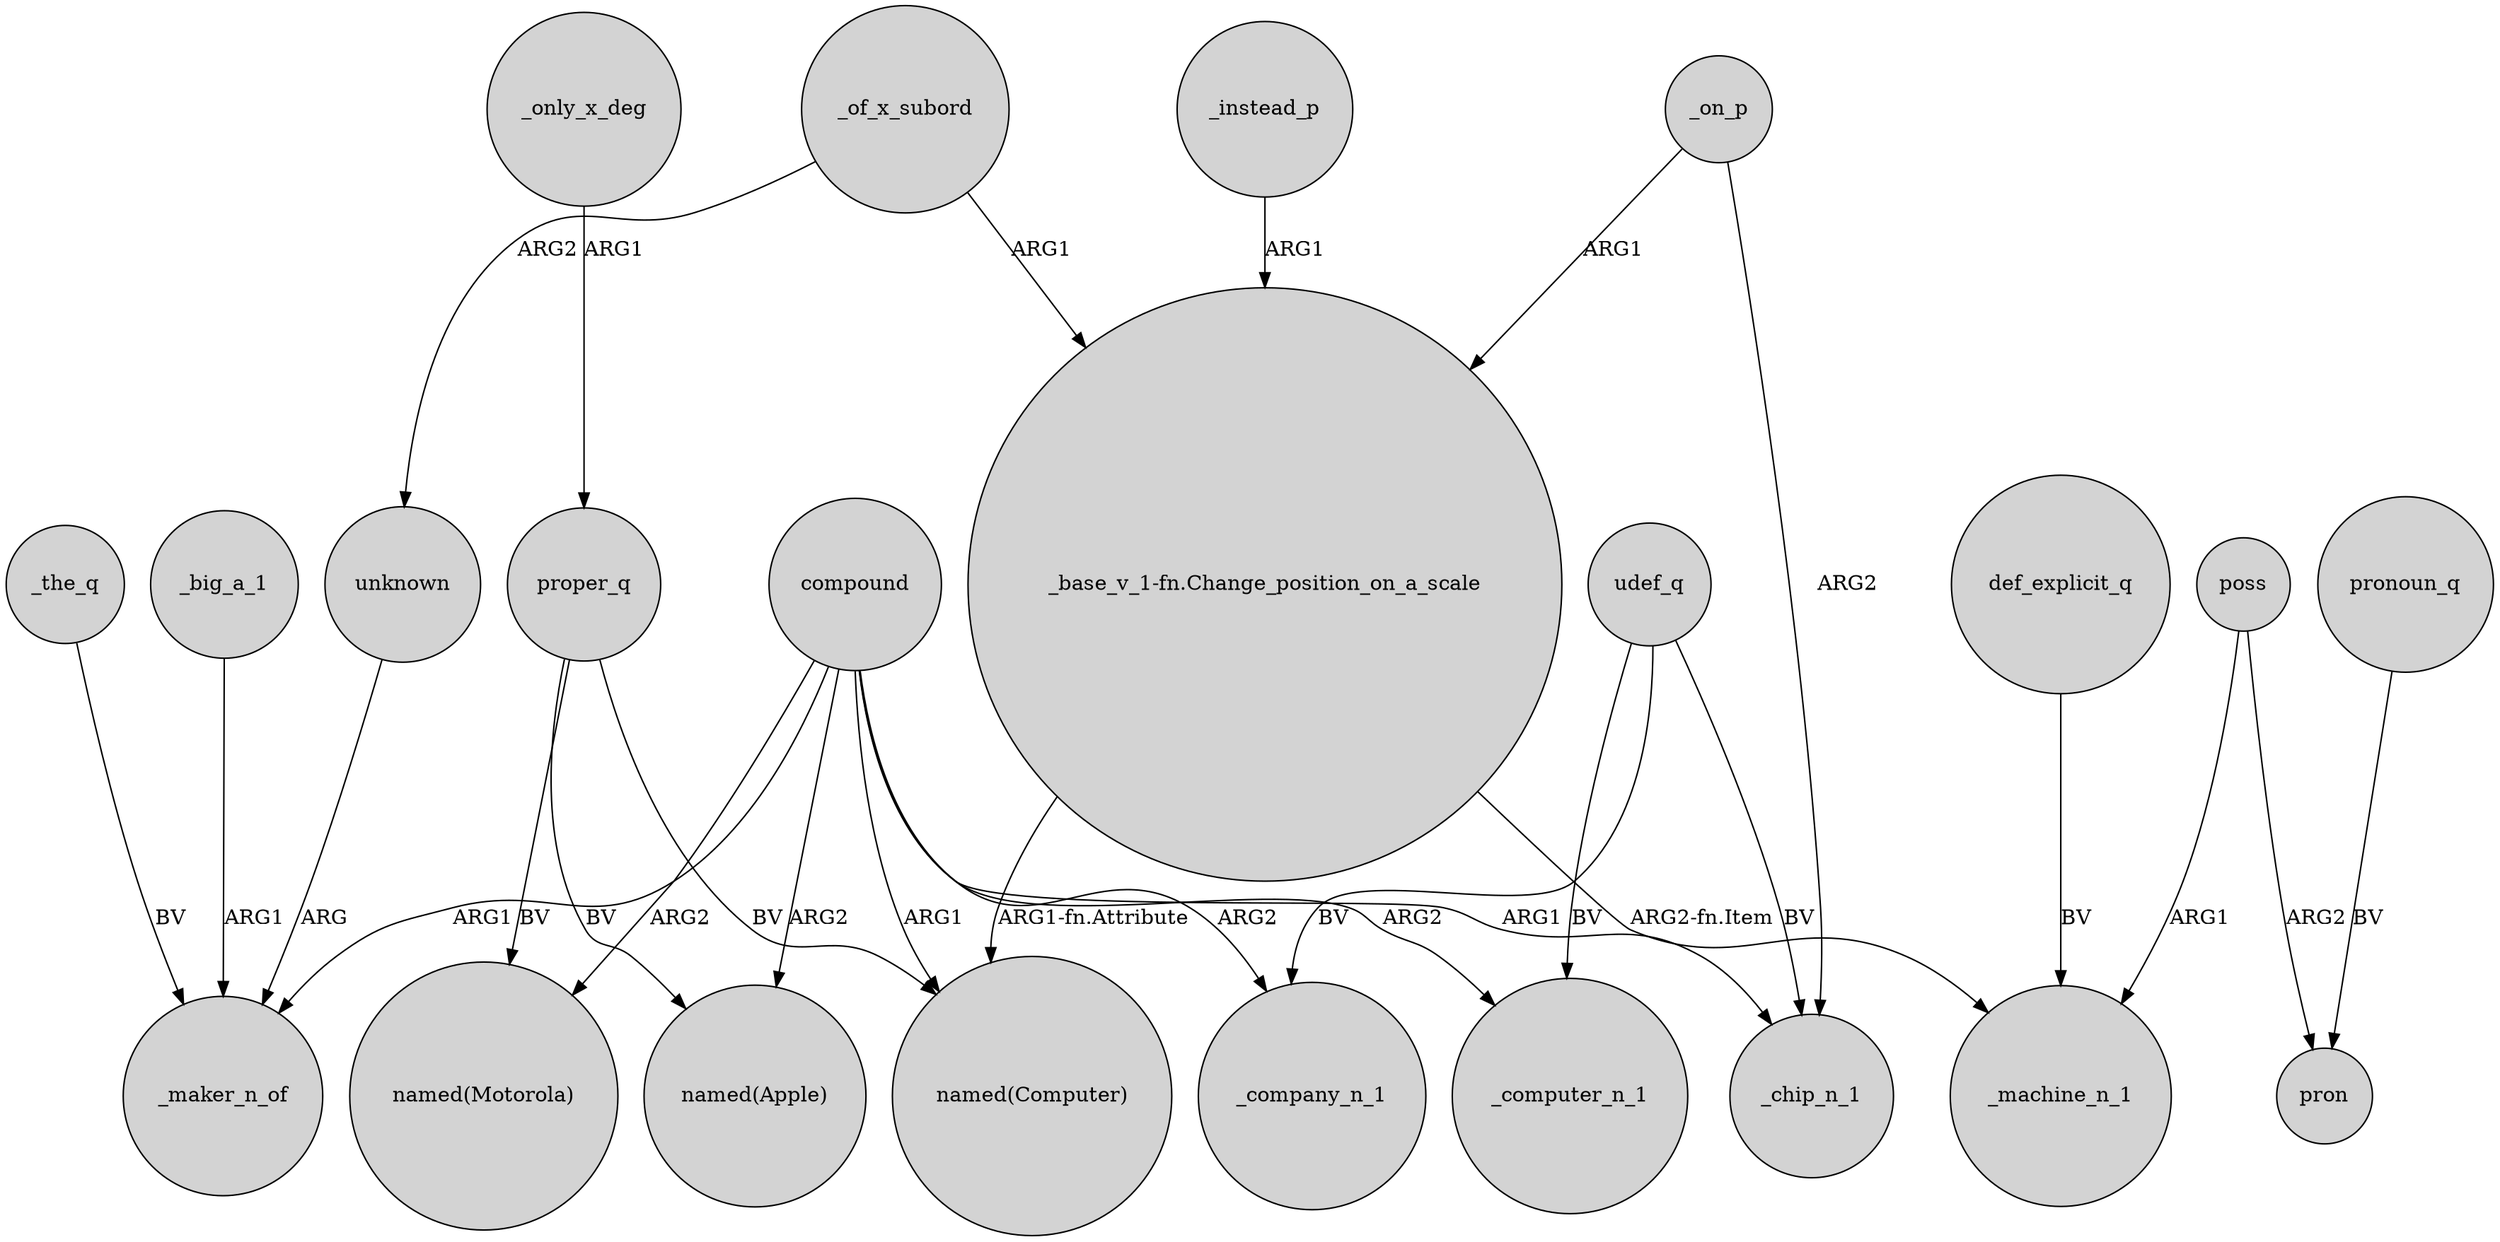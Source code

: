 digraph {
	node [shape=circle style=filled]
	proper_q -> "named(Motorola)" [label=BV]
	proper_q -> "named(Apple)" [label=BV]
	unknown -> _maker_n_of [label=ARG]
	_on_p -> "_base_v_1-fn.Change_position_on_a_scale" [label=ARG1]
	compound -> "named(Computer)" [label=ARG1]
	"_base_v_1-fn.Change_position_on_a_scale" -> _machine_n_1 [label="ARG2-fn.Item"]
	compound -> _company_n_1 [label=ARG2]
	def_explicit_q -> _machine_n_1 [label=BV]
	_only_x_deg -> proper_q [label=ARG1]
	udef_q -> _company_n_1 [label=BV]
	proper_q -> "named(Computer)" [label=BV]
	_of_x_subord -> unknown [label=ARG2]
	compound -> _computer_n_1 [label=ARG2]
	"_base_v_1-fn.Change_position_on_a_scale" -> "named(Computer)" [label="ARG1-fn.Attribute"]
	compound -> "named(Apple)" [label=ARG2]
	pronoun_q -> pron [label=BV]
	_of_x_subord -> "_base_v_1-fn.Change_position_on_a_scale" [label=ARG1]
	poss -> pron [label=ARG2]
	udef_q -> _computer_n_1 [label=BV]
	compound -> "named(Motorola)" [label=ARG2]
	_on_p -> _chip_n_1 [label=ARG2]
	compound -> _chip_n_1 [label=ARG1]
	compound -> _maker_n_of [label=ARG1]
	udef_q -> _chip_n_1 [label=BV]
	_the_q -> _maker_n_of [label=BV]
	poss -> _machine_n_1 [label=ARG1]
	_big_a_1 -> _maker_n_of [label=ARG1]
	_instead_p -> "_base_v_1-fn.Change_position_on_a_scale" [label=ARG1]
}
